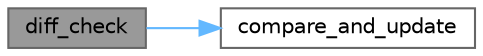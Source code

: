 digraph "diff_check"
{
 // LATEX_PDF_SIZE
  bgcolor="transparent";
  edge [fontname=Helvetica,fontsize=10,labelfontname=Helvetica,labelfontsize=10];
  node [fontname=Helvetica,fontsize=10,shape=box,height=0.2,width=0.4];
  rankdir="LR";
  Node1 [label="diff_check",height=0.2,width=0.4,color="gray40", fillcolor="grey60", style="filled", fontcolor="black",tooltip=" "];
  Node1 -> Node2 [color="steelblue1",style="solid"];
  Node2 [label="compare_and_update",height=0.2,width=0.4,color="grey40", fillcolor="white", style="filled",URL="$debug__diff__check_8c.html#afb1128f6f0a020b38c94b979026ac18b",tooltip=" "];
}
